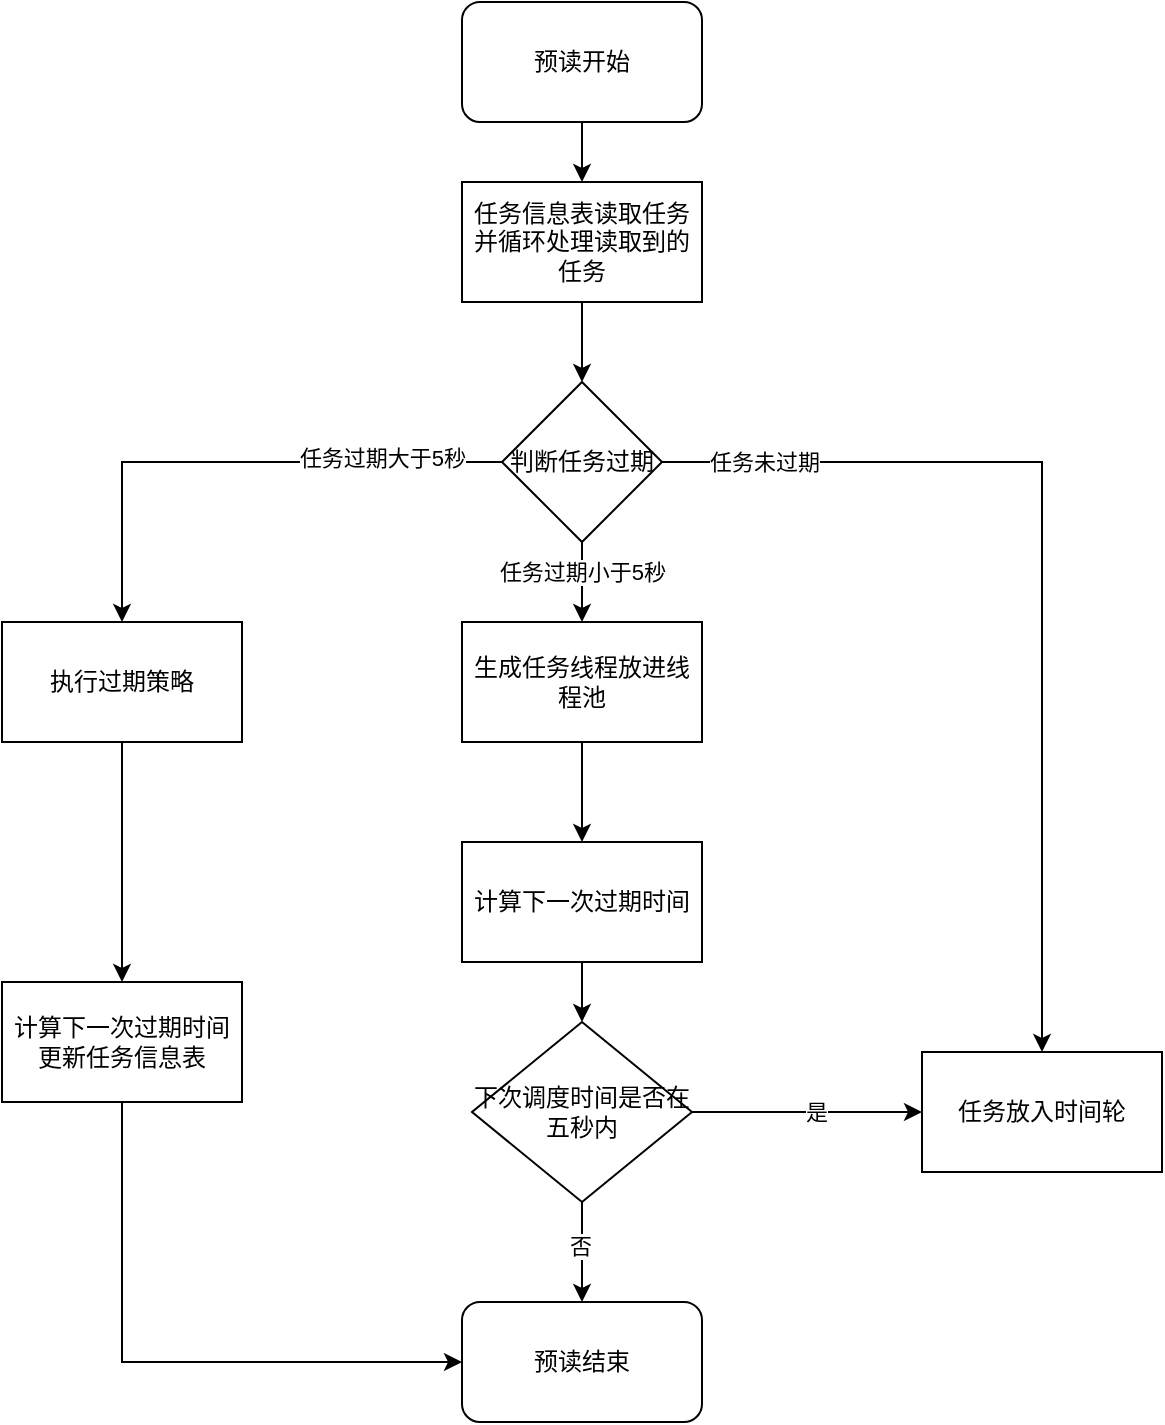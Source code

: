 <mxfile version="18.0.1" type="device"><diagram id="5J9F0fJuDDiSyIp8PGsz" name="第 1 页"><mxGraphModel dx="1718" dy="1014" grid="0" gridSize="10" guides="1" tooltips="1" connect="1" arrows="1" fold="1" page="1" pageScale="1" pageWidth="1169" pageHeight="827" math="0" shadow="0"><root><mxCell id="0"/><mxCell id="1" parent="0"/><mxCell id="fbC0Bvzv1JpqiVLSDubB-16" style="edgeStyle=orthogonalEdgeStyle;rounded=0;orthogonalLoop=1;jettySize=auto;html=1;exitX=0.5;exitY=1;exitDx=0;exitDy=0;entryX=0.5;entryY=0;entryDx=0;entryDy=0;" edge="1" parent="1" source="fbC0Bvzv1JpqiVLSDubB-1" target="fbC0Bvzv1JpqiVLSDubB-2"><mxGeometry relative="1" as="geometry"/></mxCell><mxCell id="fbC0Bvzv1JpqiVLSDubB-1" value="预读开始" style="rounded=1;whiteSpace=wrap;html=1;" vertex="1" parent="1"><mxGeometry x="400" y="80" width="120" height="60" as="geometry"/></mxCell><mxCell id="fbC0Bvzv1JpqiVLSDubB-17" style="edgeStyle=orthogonalEdgeStyle;rounded=0;orthogonalLoop=1;jettySize=auto;html=1;exitX=0.5;exitY=1;exitDx=0;exitDy=0;entryX=0.5;entryY=0;entryDx=0;entryDy=0;" edge="1" parent="1" source="fbC0Bvzv1JpqiVLSDubB-2" target="fbC0Bvzv1JpqiVLSDubB-3"><mxGeometry relative="1" as="geometry"/></mxCell><mxCell id="fbC0Bvzv1JpqiVLSDubB-2" value="任务信息表读取任务并循环处理读取到的任务" style="rounded=0;whiteSpace=wrap;html=1;" vertex="1" parent="1"><mxGeometry x="400" y="170" width="120" height="60" as="geometry"/></mxCell><mxCell id="fbC0Bvzv1JpqiVLSDubB-18" style="edgeStyle=orthogonalEdgeStyle;rounded=0;orthogonalLoop=1;jettySize=auto;html=1;exitX=0.5;exitY=1;exitDx=0;exitDy=0;entryX=0.5;entryY=0;entryDx=0;entryDy=0;" edge="1" parent="1" source="fbC0Bvzv1JpqiVLSDubB-3" target="fbC0Bvzv1JpqiVLSDubB-4"><mxGeometry relative="1" as="geometry"/></mxCell><mxCell id="fbC0Bvzv1JpqiVLSDubB-19" value="任务过期小于5秒" style="edgeLabel;html=1;align=center;verticalAlign=middle;resizable=0;points=[];" vertex="1" connectable="0" parent="fbC0Bvzv1JpqiVLSDubB-18"><mxGeometry x="-0.267" relative="1" as="geometry"><mxPoint as="offset"/></mxGeometry></mxCell><mxCell id="fbC0Bvzv1JpqiVLSDubB-20" style="edgeStyle=orthogonalEdgeStyle;rounded=0;orthogonalLoop=1;jettySize=auto;html=1;exitX=1;exitY=0.5;exitDx=0;exitDy=0;entryX=0.5;entryY=0;entryDx=0;entryDy=0;" edge="1" parent="1" source="fbC0Bvzv1JpqiVLSDubB-3" target="fbC0Bvzv1JpqiVLSDubB-11"><mxGeometry relative="1" as="geometry"/></mxCell><mxCell id="fbC0Bvzv1JpqiVLSDubB-21" value="任务未过期" style="edgeLabel;html=1;align=center;verticalAlign=middle;resizable=0;points=[];" vertex="1" connectable="0" parent="fbC0Bvzv1JpqiVLSDubB-20"><mxGeometry x="-0.79" relative="1" as="geometry"><mxPoint as="offset"/></mxGeometry></mxCell><mxCell id="fbC0Bvzv1JpqiVLSDubB-22" style="edgeStyle=orthogonalEdgeStyle;rounded=0;orthogonalLoop=1;jettySize=auto;html=1;exitX=0;exitY=0.5;exitDx=0;exitDy=0;entryX=0.5;entryY=0;entryDx=0;entryDy=0;" edge="1" parent="1" source="fbC0Bvzv1JpqiVLSDubB-3" target="fbC0Bvzv1JpqiVLSDubB-9"><mxGeometry relative="1" as="geometry"/></mxCell><mxCell id="fbC0Bvzv1JpqiVLSDubB-23" value="任务过期大于5秒" style="edgeLabel;html=1;align=center;verticalAlign=middle;resizable=0;points=[];" vertex="1" connectable="0" parent="fbC0Bvzv1JpqiVLSDubB-22"><mxGeometry x="-0.556" y="-2" relative="1" as="geometry"><mxPoint as="offset"/></mxGeometry></mxCell><mxCell id="fbC0Bvzv1JpqiVLSDubB-3" value="判断任务过期" style="rhombus;whiteSpace=wrap;html=1;" vertex="1" parent="1"><mxGeometry x="420" y="270" width="80" height="80" as="geometry"/></mxCell><mxCell id="fbC0Bvzv1JpqiVLSDubB-26" style="edgeStyle=orthogonalEdgeStyle;rounded=0;orthogonalLoop=1;jettySize=auto;html=1;exitX=0.5;exitY=1;exitDx=0;exitDy=0;entryX=0.5;entryY=0;entryDx=0;entryDy=0;" edge="1" parent="1" source="fbC0Bvzv1JpqiVLSDubB-4" target="fbC0Bvzv1JpqiVLSDubB-5"><mxGeometry relative="1" as="geometry"/></mxCell><mxCell id="fbC0Bvzv1JpqiVLSDubB-4" value="生成任务线程放进线程池" style="rounded=0;whiteSpace=wrap;html=1;" vertex="1" parent="1"><mxGeometry x="400" y="390" width="120" height="60" as="geometry"/></mxCell><mxCell id="fbC0Bvzv1JpqiVLSDubB-27" style="edgeStyle=orthogonalEdgeStyle;rounded=0;orthogonalLoop=1;jettySize=auto;html=1;exitX=0.5;exitY=1;exitDx=0;exitDy=0;" edge="1" parent="1" source="fbC0Bvzv1JpqiVLSDubB-5" target="fbC0Bvzv1JpqiVLSDubB-7"><mxGeometry relative="1" as="geometry"/></mxCell><mxCell id="fbC0Bvzv1JpqiVLSDubB-5" value="计算下一次过期时间" style="rounded=0;whiteSpace=wrap;html=1;" vertex="1" parent="1"><mxGeometry x="400" y="500" width="120" height="60" as="geometry"/></mxCell><mxCell id="fbC0Bvzv1JpqiVLSDubB-12" style="edgeStyle=orthogonalEdgeStyle;rounded=0;orthogonalLoop=1;jettySize=auto;html=1;exitX=1;exitY=0.5;exitDx=0;exitDy=0;entryX=0;entryY=0.5;entryDx=0;entryDy=0;" edge="1" parent="1" source="fbC0Bvzv1JpqiVLSDubB-7" target="fbC0Bvzv1JpqiVLSDubB-11"><mxGeometry relative="1" as="geometry"/></mxCell><mxCell id="fbC0Bvzv1JpqiVLSDubB-13" value="是" style="edgeLabel;html=1;align=center;verticalAlign=middle;resizable=0;points=[];" vertex="1" connectable="0" parent="fbC0Bvzv1JpqiVLSDubB-12"><mxGeometry x="0.072" relative="1" as="geometry"><mxPoint as="offset"/></mxGeometry></mxCell><mxCell id="fbC0Bvzv1JpqiVLSDubB-14" style="edgeStyle=orthogonalEdgeStyle;rounded=0;orthogonalLoop=1;jettySize=auto;html=1;exitX=0.5;exitY=1;exitDx=0;exitDy=0;entryX=0.5;entryY=0;entryDx=0;entryDy=0;" edge="1" parent="1" source="fbC0Bvzv1JpqiVLSDubB-7" target="fbC0Bvzv1JpqiVLSDubB-8"><mxGeometry relative="1" as="geometry"/></mxCell><mxCell id="fbC0Bvzv1JpqiVLSDubB-15" value="否" style="edgeLabel;html=1;align=center;verticalAlign=middle;resizable=0;points=[];" vertex="1" connectable="0" parent="fbC0Bvzv1JpqiVLSDubB-14"><mxGeometry x="-0.147" y="-1" relative="1" as="geometry"><mxPoint as="offset"/></mxGeometry></mxCell><mxCell id="fbC0Bvzv1JpqiVLSDubB-7" value="下次调度时间是否在五秒内" style="rhombus;whiteSpace=wrap;html=1;" vertex="1" parent="1"><mxGeometry x="405" y="590" width="110" height="90" as="geometry"/></mxCell><mxCell id="fbC0Bvzv1JpqiVLSDubB-8" value="预读结束" style="rounded=1;whiteSpace=wrap;html=1;" vertex="1" parent="1"><mxGeometry x="400" y="730" width="120" height="60" as="geometry"/></mxCell><mxCell id="fbC0Bvzv1JpqiVLSDubB-24" style="edgeStyle=orthogonalEdgeStyle;rounded=0;orthogonalLoop=1;jettySize=auto;html=1;exitX=0.5;exitY=1;exitDx=0;exitDy=0;" edge="1" parent="1" source="fbC0Bvzv1JpqiVLSDubB-9" target="fbC0Bvzv1JpqiVLSDubB-10"><mxGeometry relative="1" as="geometry"/></mxCell><mxCell id="fbC0Bvzv1JpqiVLSDubB-9" value="执行过期策略" style="rounded=0;whiteSpace=wrap;html=1;" vertex="1" parent="1"><mxGeometry x="170" y="390" width="120" height="60" as="geometry"/></mxCell><mxCell id="fbC0Bvzv1JpqiVLSDubB-25" style="edgeStyle=orthogonalEdgeStyle;rounded=0;orthogonalLoop=1;jettySize=auto;html=1;exitX=0.5;exitY=1;exitDx=0;exitDy=0;entryX=0;entryY=0.5;entryDx=0;entryDy=0;" edge="1" parent="1" source="fbC0Bvzv1JpqiVLSDubB-10" target="fbC0Bvzv1JpqiVLSDubB-8"><mxGeometry relative="1" as="geometry"/></mxCell><mxCell id="fbC0Bvzv1JpqiVLSDubB-10" value="计算下一次过期时间更新任务信息表" style="rounded=0;whiteSpace=wrap;html=1;" vertex="1" parent="1"><mxGeometry x="170" y="570" width="120" height="60" as="geometry"/></mxCell><mxCell id="fbC0Bvzv1JpqiVLSDubB-11" value="任务放入时间轮" style="rounded=0;whiteSpace=wrap;html=1;" vertex="1" parent="1"><mxGeometry x="630" y="605" width="120" height="60" as="geometry"/></mxCell></root></mxGraphModel></diagram></mxfile>